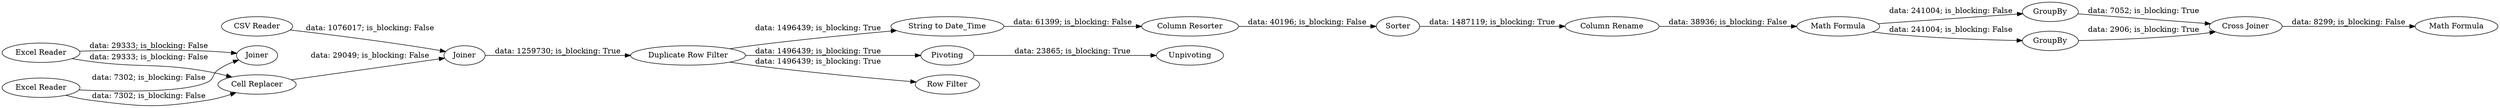 digraph {
	"3583136946853516827_20" [label="Math Formula"]
	"3583136946853516827_3" [label="Excel Reader"]
	"3583136946853516827_17" [label=Sorter]
	"3583136946853516827_13" [label=Pivoting]
	"3583136946853516827_14" [label=Unpivoting]
	"3583136946853516827_21" [label=GroupBy]
	"3583136946853516827_8" [label="Row Filter"]
	"3583136946853516827_2" [label="Excel Reader"]
	"3583136946853516827_23" [label="Cross Joiner"]
	"3583136946853516827_6" [label=Joiner]
	"3583136946853516827_5" [label=Joiner]
	"3583136946853516827_24" [label="Math Formula"]
	"3583136946853516827_1" [label="CSV Reader"]
	"3583136946853516827_16" [label="Column Resorter"]
	"3583136946853516827_22" [label=GroupBy]
	"3583136946853516827_7" [label="Duplicate Row Filter"]
	"3583136946853516827_15" [label="String to Date_Time"]
	"3583136946853516827_18" [label="Column Rename"]
	"3583136946853516827_4" [label="Cell Replacer"]
	"3583136946853516827_3" -> "3583136946853516827_4" [label="data: 29333; is_blocking: False"]
	"3583136946853516827_2" -> "3583136946853516827_4" [label="data: 7302; is_blocking: False"]
	"3583136946853516827_6" -> "3583136946853516827_7" [label="data: 1259730; is_blocking: True"]
	"3583136946853516827_13" -> "3583136946853516827_14" [label="data: 23865; is_blocking: True"]
	"3583136946853516827_4" -> "3583136946853516827_6" [label="data: 29049; is_blocking: False"]
	"3583136946853516827_18" -> "3583136946853516827_20" [label="data: 38936; is_blocking: False"]
	"3583136946853516827_16" -> "3583136946853516827_17" [label="data: 40196; is_blocking: False"]
	"3583136946853516827_7" -> "3583136946853516827_15" [label="data: 1496439; is_blocking: True"]
	"3583136946853516827_22" -> "3583136946853516827_23" [label="data: 2906; is_blocking: True"]
	"3583136946853516827_17" -> "3583136946853516827_18" [label="data: 1487119; is_blocking: True"]
	"3583136946853516827_20" -> "3583136946853516827_22" [label="data: 241004; is_blocking: False"]
	"3583136946853516827_20" -> "3583136946853516827_21" [label="data: 241004; is_blocking: False"]
	"3583136946853516827_1" -> "3583136946853516827_6" [label="data: 1076017; is_blocking: False"]
	"3583136946853516827_7" -> "3583136946853516827_13" [label="data: 1496439; is_blocking: True"]
	"3583136946853516827_3" -> "3583136946853516827_5" [label="data: 29333; is_blocking: False"]
	"3583136946853516827_23" -> "3583136946853516827_24" [label="data: 8299; is_blocking: False"]
	"3583136946853516827_21" -> "3583136946853516827_23" [label="data: 7052; is_blocking: True"]
	"3583136946853516827_7" -> "3583136946853516827_8" [label="data: 1496439; is_blocking: True"]
	"3583136946853516827_2" -> "3583136946853516827_5" [label="data: 7302; is_blocking: False"]
	"3583136946853516827_15" -> "3583136946853516827_16" [label="data: 61399; is_blocking: False"]
	rankdir=LR
}
